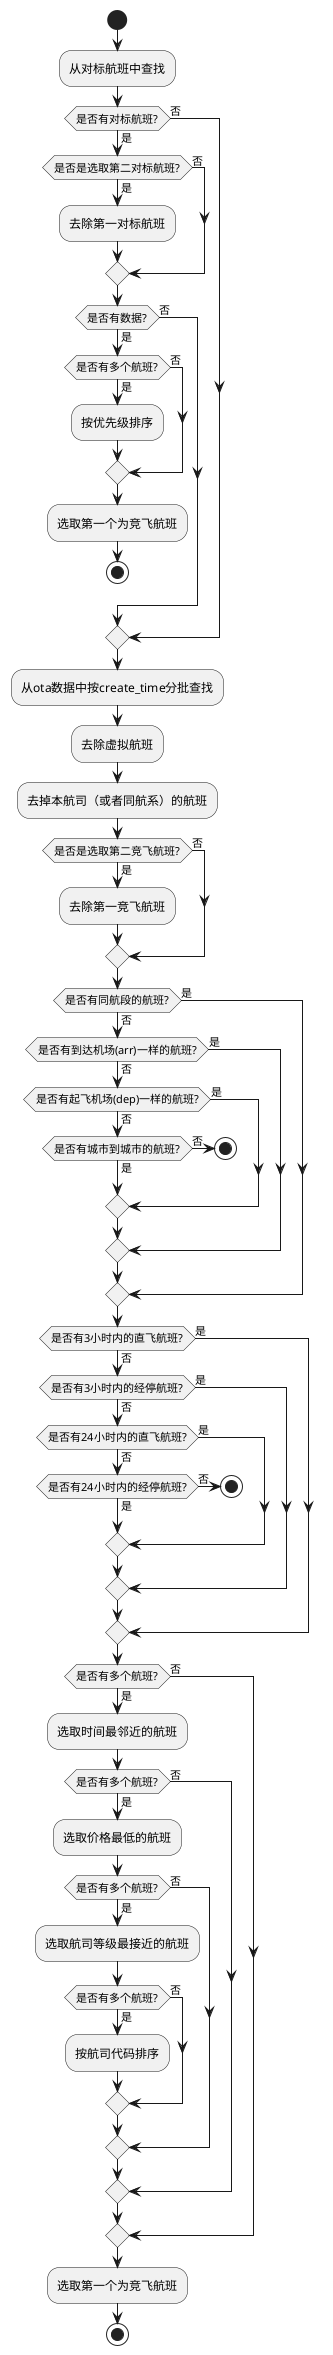 @startuml
'https://plantuml.com/activity-diagram-beta

start
:从对标航班中查找;
if (是否有对标航班?) then (是)
  if (是否是选取第二对标航班?) then (是)
    :去除第一对标航班;
  else (否)
  endif
  if (是否有数据?) then (是)
    if (是否有多个航班?) then (是)
      :按优先级排序;
    else (否)
    endif
    :选取第一个为竞飞航班;
    stop
  else (否)
  endif
else (否)
endif
:从ota数据中按create_time分批查找;
:去除虚拟航班;
:去掉本航司（或者同航系）的航班;
if (是否是选取第二竞飞航班?) then (是)
:去除第一竞飞航班;
else (否)
endif
if (是否有同航段的航班?) then (否)
if (是否有到达机场(arr)一样的航班?) then (否)
  if (是否有起飞机场(dep)一样的航班?) then (否)
    if (是否有城市到城市的航班?) then (否)
      stop
    else (是)
    endif
  else (是)
  endif
else (是)
endif
else (是)
endif

if (是否有3小时内的直飞航班?) then (否)
if (是否有3小时内的经停航班?) then (否)
  if (是否有24小时内的直飞航班?) then (否)
    if (是否有24小时内的经停航班?) then (否)
      stop
    else (是)
    endif
  else (是)
  endif
else (是)
endif
else (是)
endif

if (是否有多个航班?) then (是)
:选取时间最邻近的航班;
if (是否有多个航班?) then (是)
  :选取价格最低的航班;
  if (是否有多个航班?) then (是)
    :选取航司等级最接近的航班;
    if (是否有多个航班?) then (是)
      :按航司代码排序;
    else (否)
    endif
  else (否)
  endif
else (否)
endif
else (否)
endif

:选取第一个为竞飞航班;
stop

@enduml
